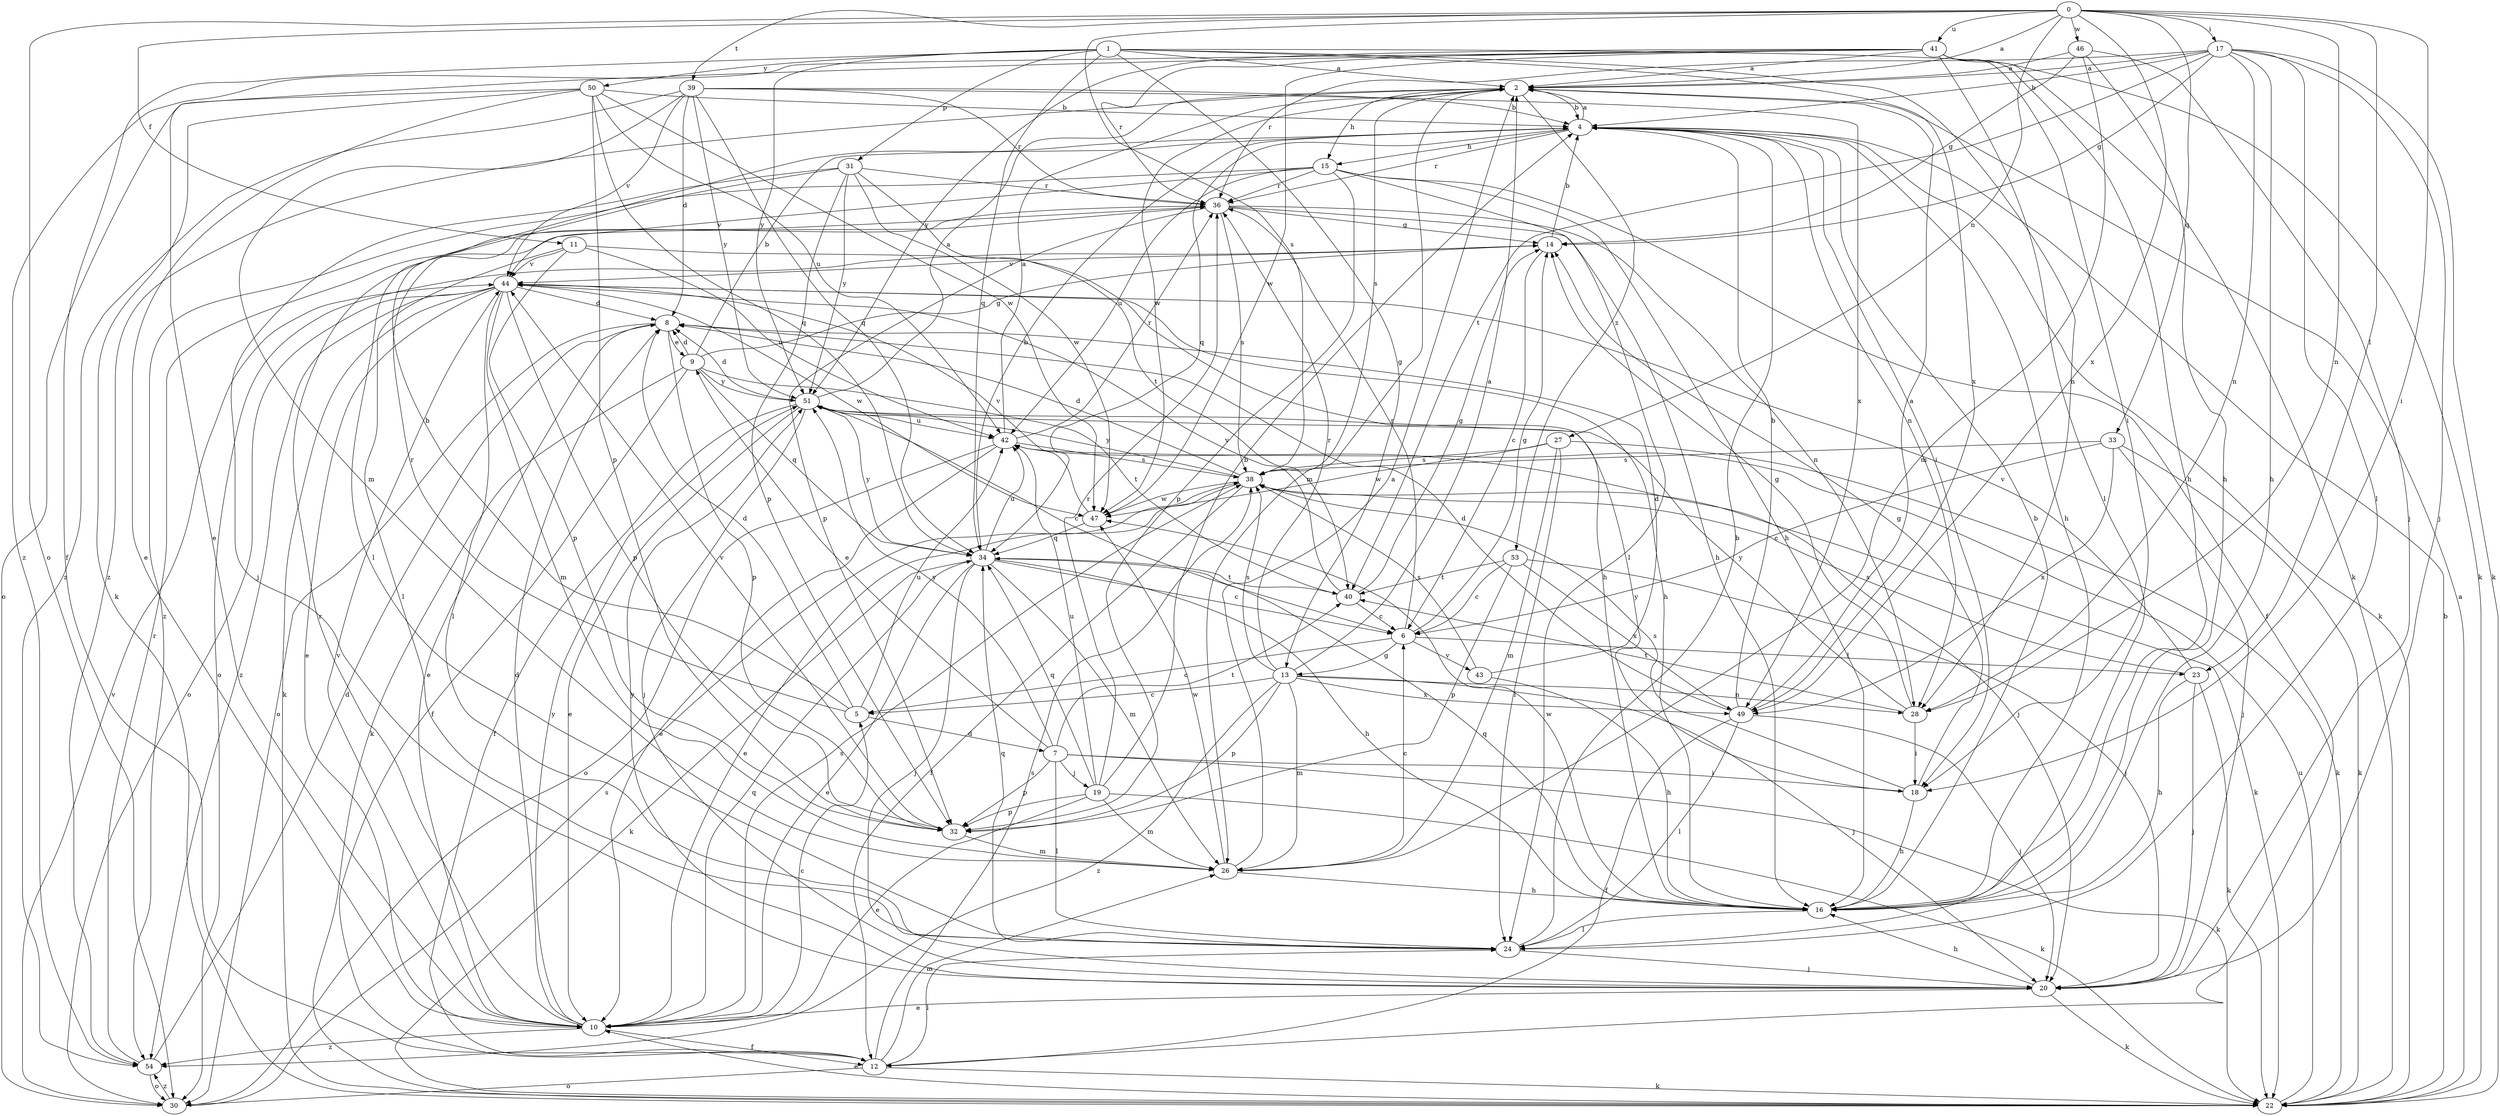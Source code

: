 strict digraph  {
0;
1;
2;
4;
5;
6;
7;
8;
9;
10;
11;
12;
13;
14;
15;
16;
17;
18;
19;
20;
22;
23;
24;
26;
27;
28;
30;
31;
32;
33;
34;
36;
38;
39;
40;
41;
42;
43;
44;
46;
47;
49;
50;
51;
53;
54;
0 -> 2  [label=a];
0 -> 11  [label=f];
0 -> 17  [label=i];
0 -> 18  [label=i];
0 -> 23  [label=l];
0 -> 27  [label=n];
0 -> 28  [label=n];
0 -> 30  [label=o];
0 -> 33  [label=q];
0 -> 38  [label=s];
0 -> 39  [label=t];
0 -> 41  [label=u];
0 -> 46  [label=w];
0 -> 49  [label=x];
1 -> 2  [label=a];
1 -> 12  [label=f];
1 -> 13  [label=g];
1 -> 22  [label=k];
1 -> 28  [label=n];
1 -> 31  [label=p];
1 -> 34  [label=q];
1 -> 49  [label=x];
1 -> 50  [label=y];
1 -> 51  [label=y];
2 -> 4  [label=b];
2 -> 15  [label=h];
2 -> 26  [label=m];
2 -> 38  [label=s];
2 -> 47  [label=w];
2 -> 53  [label=z];
2 -> 54  [label=z];
4 -> 2  [label=a];
4 -> 15  [label=h];
4 -> 16  [label=h];
4 -> 18  [label=i];
4 -> 22  [label=k];
4 -> 28  [label=n];
4 -> 34  [label=q];
4 -> 36  [label=r];
5 -> 4  [label=b];
5 -> 7  [label=d];
5 -> 8  [label=d];
5 -> 36  [label=r];
5 -> 42  [label=u];
6 -> 5  [label=c];
6 -> 13  [label=g];
6 -> 14  [label=g];
6 -> 23  [label=l];
6 -> 36  [label=r];
6 -> 43  [label=v];
7 -> 9  [label=e];
7 -> 18  [label=i];
7 -> 19  [label=j];
7 -> 22  [label=k];
7 -> 24  [label=l];
7 -> 32  [label=p];
7 -> 40  [label=t];
7 -> 51  [label=y];
8 -> 9  [label=e];
8 -> 10  [label=e];
8 -> 30  [label=o];
8 -> 32  [label=p];
9 -> 4  [label=b];
9 -> 8  [label=d];
9 -> 12  [label=f];
9 -> 14  [label=g];
9 -> 22  [label=k];
9 -> 34  [label=q];
9 -> 40  [label=t];
9 -> 51  [label=y];
10 -> 5  [label=c];
10 -> 8  [label=d];
10 -> 12  [label=f];
10 -> 34  [label=q];
10 -> 36  [label=r];
10 -> 38  [label=s];
10 -> 44  [label=v];
10 -> 51  [label=y];
10 -> 54  [label=z];
11 -> 16  [label=h];
11 -> 24  [label=l];
11 -> 32  [label=p];
11 -> 42  [label=u];
11 -> 44  [label=v];
12 -> 22  [label=k];
12 -> 24  [label=l];
12 -> 26  [label=m];
12 -> 30  [label=o];
12 -> 38  [label=s];
13 -> 2  [label=a];
13 -> 5  [label=c];
13 -> 20  [label=j];
13 -> 26  [label=m];
13 -> 28  [label=n];
13 -> 32  [label=p];
13 -> 36  [label=r];
13 -> 38  [label=s];
13 -> 49  [label=x];
13 -> 54  [label=z];
14 -> 4  [label=b];
14 -> 6  [label=c];
14 -> 30  [label=o];
14 -> 44  [label=v];
15 -> 12  [label=f];
15 -> 16  [label=h];
15 -> 24  [label=l];
15 -> 32  [label=p];
15 -> 36  [label=r];
15 -> 42  [label=u];
15 -> 44  [label=v];
15 -> 54  [label=z];
16 -> 4  [label=b];
16 -> 24  [label=l];
16 -> 34  [label=q];
16 -> 47  [label=w];
17 -> 2  [label=a];
17 -> 4  [label=b];
17 -> 14  [label=g];
17 -> 16  [label=h];
17 -> 20  [label=j];
17 -> 22  [label=k];
17 -> 24  [label=l];
17 -> 28  [label=n];
17 -> 36  [label=r];
17 -> 40  [label=t];
18 -> 14  [label=g];
18 -> 16  [label=h];
18 -> 38  [label=s];
18 -> 51  [label=y];
19 -> 4  [label=b];
19 -> 10  [label=e];
19 -> 22  [label=k];
19 -> 26  [label=m];
19 -> 32  [label=p];
19 -> 34  [label=q];
19 -> 36  [label=r];
19 -> 42  [label=u];
20 -> 10  [label=e];
20 -> 16  [label=h];
20 -> 22  [label=k];
20 -> 51  [label=y];
22 -> 2  [label=a];
22 -> 4  [label=b];
22 -> 10  [label=e];
22 -> 42  [label=u];
23 -> 16  [label=h];
23 -> 20  [label=j];
23 -> 22  [label=k];
23 -> 38  [label=s];
23 -> 44  [label=v];
24 -> 4  [label=b];
24 -> 20  [label=j];
24 -> 34  [label=q];
26 -> 2  [label=a];
26 -> 6  [label=c];
26 -> 16  [label=h];
26 -> 47  [label=w];
27 -> 22  [label=k];
27 -> 24  [label=l];
27 -> 26  [label=m];
27 -> 38  [label=s];
27 -> 47  [label=w];
28 -> 14  [label=g];
28 -> 18  [label=i];
28 -> 40  [label=t];
28 -> 51  [label=y];
30 -> 38  [label=s];
30 -> 44  [label=v];
30 -> 54  [label=z];
31 -> 20  [label=j];
31 -> 24  [label=l];
31 -> 32  [label=p];
31 -> 36  [label=r];
31 -> 40  [label=t];
31 -> 47  [label=w];
31 -> 51  [label=y];
32 -> 26  [label=m];
32 -> 44  [label=v];
33 -> 6  [label=c];
33 -> 20  [label=j];
33 -> 22  [label=k];
33 -> 38  [label=s];
33 -> 49  [label=x];
34 -> 4  [label=b];
34 -> 6  [label=c];
34 -> 10  [label=e];
34 -> 16  [label=h];
34 -> 20  [label=j];
34 -> 22  [label=k];
34 -> 26  [label=m];
34 -> 40  [label=t];
34 -> 42  [label=u];
34 -> 51  [label=y];
36 -> 14  [label=g];
36 -> 16  [label=h];
36 -> 28  [label=n];
36 -> 32  [label=p];
36 -> 38  [label=s];
38 -> 8  [label=d];
38 -> 10  [label=e];
38 -> 12  [label=f];
38 -> 22  [label=k];
38 -> 47  [label=w];
38 -> 51  [label=y];
39 -> 4  [label=b];
39 -> 8  [label=d];
39 -> 26  [label=m];
39 -> 34  [label=q];
39 -> 36  [label=r];
39 -> 44  [label=v];
39 -> 49  [label=x];
39 -> 51  [label=y];
39 -> 54  [label=z];
40 -> 6  [label=c];
40 -> 14  [label=g];
40 -> 44  [label=v];
41 -> 2  [label=a];
41 -> 10  [label=e];
41 -> 16  [label=h];
41 -> 18  [label=i];
41 -> 22  [label=k];
41 -> 24  [label=l];
41 -> 36  [label=r];
41 -> 47  [label=w];
41 -> 51  [label=y];
41 -> 54  [label=z];
42 -> 2  [label=a];
42 -> 10  [label=e];
42 -> 20  [label=j];
42 -> 30  [label=o];
42 -> 36  [label=r];
42 -> 38  [label=s];
43 -> 8  [label=d];
43 -> 16  [label=h];
43 -> 38  [label=s];
44 -> 8  [label=d];
44 -> 10  [label=e];
44 -> 16  [label=h];
44 -> 22  [label=k];
44 -> 24  [label=l];
44 -> 26  [label=m];
44 -> 30  [label=o];
44 -> 32  [label=p];
44 -> 47  [label=w];
44 -> 54  [label=z];
46 -> 2  [label=a];
46 -> 14  [label=g];
46 -> 16  [label=h];
46 -> 20  [label=j];
46 -> 26  [label=m];
47 -> 34  [label=q];
47 -> 44  [label=v];
49 -> 2  [label=a];
49 -> 4  [label=b];
49 -> 8  [label=d];
49 -> 12  [label=f];
49 -> 20  [label=j];
49 -> 24  [label=l];
50 -> 4  [label=b];
50 -> 10  [label=e];
50 -> 22  [label=k];
50 -> 30  [label=o];
50 -> 32  [label=p];
50 -> 34  [label=q];
50 -> 42  [label=u];
50 -> 47  [label=w];
51 -> 2  [label=a];
51 -> 6  [label=c];
51 -> 8  [label=d];
51 -> 10  [label=e];
51 -> 12  [label=f];
51 -> 20  [label=j];
51 -> 42  [label=u];
53 -> 6  [label=c];
53 -> 20  [label=j];
53 -> 32  [label=p];
53 -> 40  [label=t];
53 -> 49  [label=x];
54 -> 8  [label=d];
54 -> 30  [label=o];
54 -> 36  [label=r];
}

